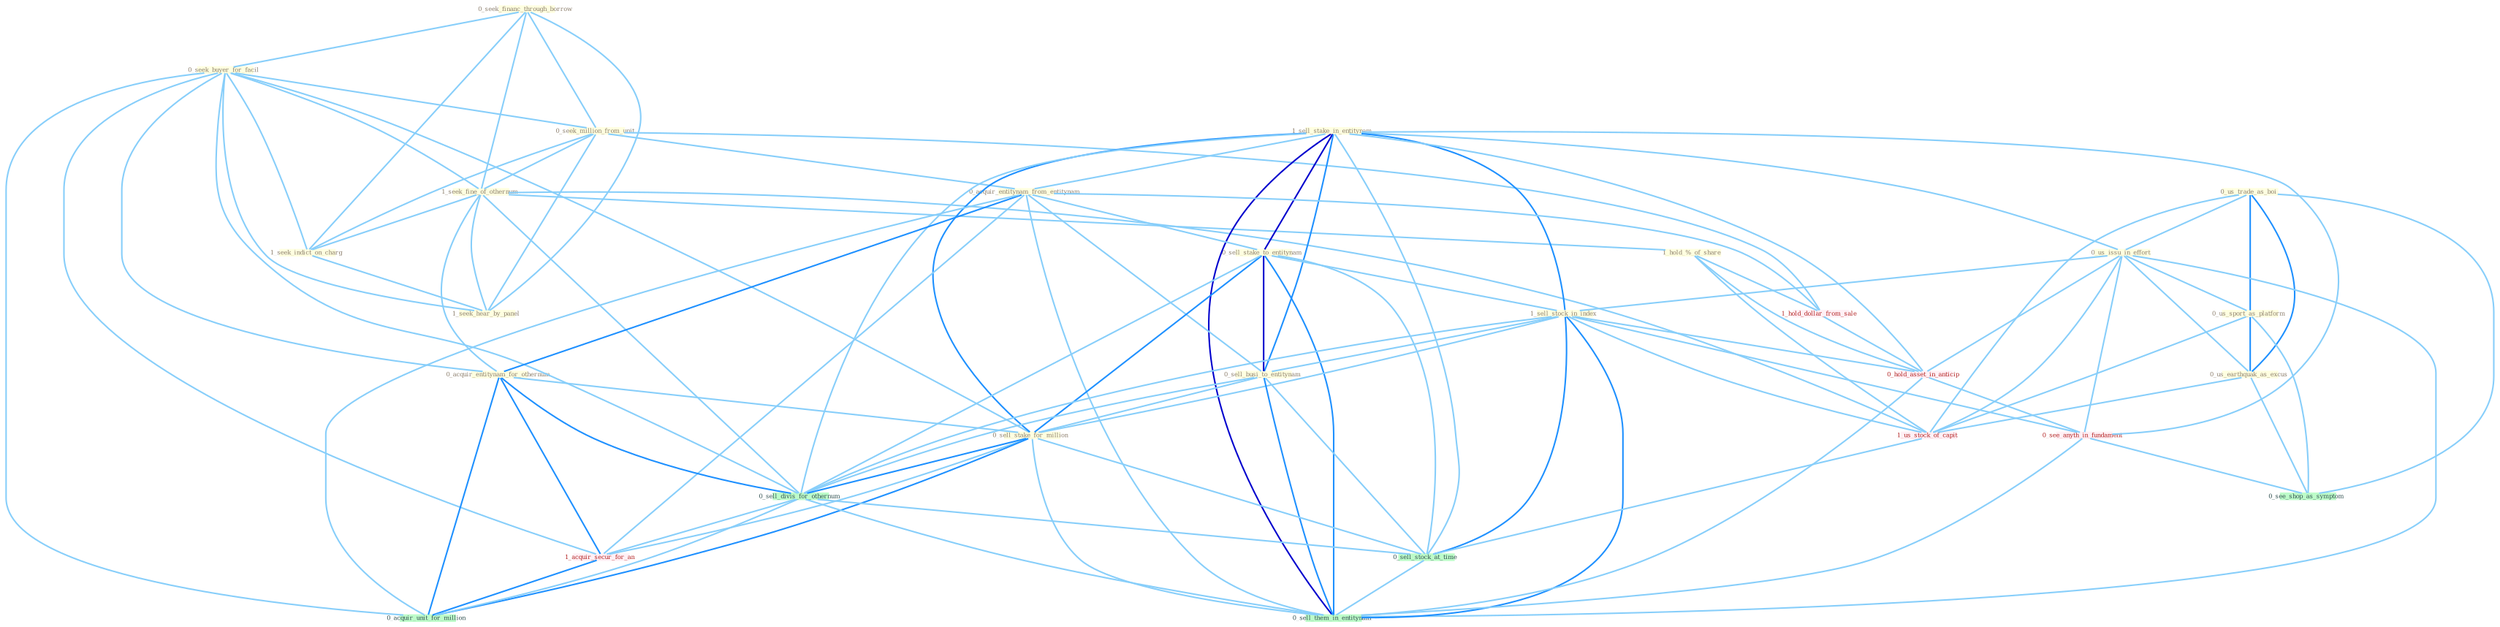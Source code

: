 Graph G{ 
    node
    [shape=polygon,style=filled,width=.5,height=.06,color="#BDFCC9",fixedsize=true,fontsize=4,
    fontcolor="#2f4f4f"];
    {node
    [color="#ffffe0", fontcolor="#8b7d6b"] "0_seek_financ_through_borrow " "0_us_trade_as_boi " "0_seek_buyer_for_facil " "0_seek_million_from_unit " "1_seek_fine_of_othernum " "1_hold_%_of_share " "1_sell_stake_in_entitynam " "0_us_issu_in_effort " "0_acquir_entitynam_from_entitynam " "0_us_sport_as_platform " "0_us_earthquak_as_excus " "1_seek_indict_on_charg " "1_seek_hear_by_panel " "0_acquir_entitynam_for_othernum " "0_sell_stake_to_entitynam " "1_sell_stock_in_index " "0_sell_busi_to_entitynam " "0_sell_stake_for_million "}
{node [color="#fff0f5", fontcolor="#b22222"] "1_acquir_secur_for_an " "1_us_stock_of_capit " "1_hold_dollar_from_sale " "0_hold_asset_in_anticip " "0_see_anyth_in_fundament "}
edge [color="#B0E2FF"];

	"0_seek_financ_through_borrow " -- "0_seek_buyer_for_facil " [w="1", color="#87cefa" ];
	"0_seek_financ_through_borrow " -- "0_seek_million_from_unit " [w="1", color="#87cefa" ];
	"0_seek_financ_through_borrow " -- "1_seek_fine_of_othernum " [w="1", color="#87cefa" ];
	"0_seek_financ_through_borrow " -- "1_seek_indict_on_charg " [w="1", color="#87cefa" ];
	"0_seek_financ_through_borrow " -- "1_seek_hear_by_panel " [w="1", color="#87cefa" ];
	"0_us_trade_as_boi " -- "0_us_issu_in_effort " [w="1", color="#87cefa" ];
	"0_us_trade_as_boi " -- "0_us_sport_as_platform " [w="2", color="#1e90ff" , len=0.8];
	"0_us_trade_as_boi " -- "0_us_earthquak_as_excus " [w="2", color="#1e90ff" , len=0.8];
	"0_us_trade_as_boi " -- "1_us_stock_of_capit " [w="1", color="#87cefa" ];
	"0_us_trade_as_boi " -- "0_see_shop_as_symptom " [w="1", color="#87cefa" ];
	"0_seek_buyer_for_facil " -- "0_seek_million_from_unit " [w="1", color="#87cefa" ];
	"0_seek_buyer_for_facil " -- "1_seek_fine_of_othernum " [w="1", color="#87cefa" ];
	"0_seek_buyer_for_facil " -- "1_seek_indict_on_charg " [w="1", color="#87cefa" ];
	"0_seek_buyer_for_facil " -- "1_seek_hear_by_panel " [w="1", color="#87cefa" ];
	"0_seek_buyer_for_facil " -- "0_acquir_entitynam_for_othernum " [w="1", color="#87cefa" ];
	"0_seek_buyer_for_facil " -- "0_sell_stake_for_million " [w="1", color="#87cefa" ];
	"0_seek_buyer_for_facil " -- "0_sell_divis_for_othernum " [w="1", color="#87cefa" ];
	"0_seek_buyer_for_facil " -- "1_acquir_secur_for_an " [w="1", color="#87cefa" ];
	"0_seek_buyer_for_facil " -- "0_acquir_unit_for_million " [w="1", color="#87cefa" ];
	"0_seek_million_from_unit " -- "1_seek_fine_of_othernum " [w="1", color="#87cefa" ];
	"0_seek_million_from_unit " -- "0_acquir_entitynam_from_entitynam " [w="1", color="#87cefa" ];
	"0_seek_million_from_unit " -- "1_seek_indict_on_charg " [w="1", color="#87cefa" ];
	"0_seek_million_from_unit " -- "1_seek_hear_by_panel " [w="1", color="#87cefa" ];
	"0_seek_million_from_unit " -- "1_hold_dollar_from_sale " [w="1", color="#87cefa" ];
	"1_seek_fine_of_othernum " -- "1_hold_%_of_share " [w="1", color="#87cefa" ];
	"1_seek_fine_of_othernum " -- "1_seek_indict_on_charg " [w="1", color="#87cefa" ];
	"1_seek_fine_of_othernum " -- "1_seek_hear_by_panel " [w="1", color="#87cefa" ];
	"1_seek_fine_of_othernum " -- "0_acquir_entitynam_for_othernum " [w="1", color="#87cefa" ];
	"1_seek_fine_of_othernum " -- "0_sell_divis_for_othernum " [w="1", color="#87cefa" ];
	"1_seek_fine_of_othernum " -- "1_us_stock_of_capit " [w="1", color="#87cefa" ];
	"1_hold_%_of_share " -- "1_us_stock_of_capit " [w="1", color="#87cefa" ];
	"1_hold_%_of_share " -- "1_hold_dollar_from_sale " [w="1", color="#87cefa" ];
	"1_hold_%_of_share " -- "0_hold_asset_in_anticip " [w="1", color="#87cefa" ];
	"1_sell_stake_in_entitynam " -- "0_us_issu_in_effort " [w="1", color="#87cefa" ];
	"1_sell_stake_in_entitynam " -- "0_acquir_entitynam_from_entitynam " [w="1", color="#87cefa" ];
	"1_sell_stake_in_entitynam " -- "0_sell_stake_to_entitynam " [w="3", color="#0000cd" , len=0.6];
	"1_sell_stake_in_entitynam " -- "1_sell_stock_in_index " [w="2", color="#1e90ff" , len=0.8];
	"1_sell_stake_in_entitynam " -- "0_sell_busi_to_entitynam " [w="2", color="#1e90ff" , len=0.8];
	"1_sell_stake_in_entitynam " -- "0_sell_stake_for_million " [w="2", color="#1e90ff" , len=0.8];
	"1_sell_stake_in_entitynam " -- "0_sell_divis_for_othernum " [w="1", color="#87cefa" ];
	"1_sell_stake_in_entitynam " -- "0_hold_asset_in_anticip " [w="1", color="#87cefa" ];
	"1_sell_stake_in_entitynam " -- "0_sell_stock_at_time " [w="1", color="#87cefa" ];
	"1_sell_stake_in_entitynam " -- "0_see_anyth_in_fundament " [w="1", color="#87cefa" ];
	"1_sell_stake_in_entitynam " -- "0_sell_them_in_entitynam " [w="3", color="#0000cd" , len=0.6];
	"0_us_issu_in_effort " -- "0_us_sport_as_platform " [w="1", color="#87cefa" ];
	"0_us_issu_in_effort " -- "0_us_earthquak_as_excus " [w="1", color="#87cefa" ];
	"0_us_issu_in_effort " -- "1_sell_stock_in_index " [w="1", color="#87cefa" ];
	"0_us_issu_in_effort " -- "1_us_stock_of_capit " [w="1", color="#87cefa" ];
	"0_us_issu_in_effort " -- "0_hold_asset_in_anticip " [w="1", color="#87cefa" ];
	"0_us_issu_in_effort " -- "0_see_anyth_in_fundament " [w="1", color="#87cefa" ];
	"0_us_issu_in_effort " -- "0_sell_them_in_entitynam " [w="1", color="#87cefa" ];
	"0_acquir_entitynam_from_entitynam " -- "0_acquir_entitynam_for_othernum " [w="2", color="#1e90ff" , len=0.8];
	"0_acquir_entitynam_from_entitynam " -- "0_sell_stake_to_entitynam " [w="1", color="#87cefa" ];
	"0_acquir_entitynam_from_entitynam " -- "0_sell_busi_to_entitynam " [w="1", color="#87cefa" ];
	"0_acquir_entitynam_from_entitynam " -- "1_acquir_secur_for_an " [w="1", color="#87cefa" ];
	"0_acquir_entitynam_from_entitynam " -- "1_hold_dollar_from_sale " [w="1", color="#87cefa" ];
	"0_acquir_entitynam_from_entitynam " -- "0_acquir_unit_for_million " [w="1", color="#87cefa" ];
	"0_acquir_entitynam_from_entitynam " -- "0_sell_them_in_entitynam " [w="1", color="#87cefa" ];
	"0_us_sport_as_platform " -- "0_us_earthquak_as_excus " [w="2", color="#1e90ff" , len=0.8];
	"0_us_sport_as_platform " -- "1_us_stock_of_capit " [w="1", color="#87cefa" ];
	"0_us_sport_as_platform " -- "0_see_shop_as_symptom " [w="1", color="#87cefa" ];
	"0_us_earthquak_as_excus " -- "1_us_stock_of_capit " [w="1", color="#87cefa" ];
	"0_us_earthquak_as_excus " -- "0_see_shop_as_symptom " [w="1", color="#87cefa" ];
	"1_seek_indict_on_charg " -- "1_seek_hear_by_panel " [w="1", color="#87cefa" ];
	"0_acquir_entitynam_for_othernum " -- "0_sell_stake_for_million " [w="1", color="#87cefa" ];
	"0_acquir_entitynam_for_othernum " -- "0_sell_divis_for_othernum " [w="2", color="#1e90ff" , len=0.8];
	"0_acquir_entitynam_for_othernum " -- "1_acquir_secur_for_an " [w="2", color="#1e90ff" , len=0.8];
	"0_acquir_entitynam_for_othernum " -- "0_acquir_unit_for_million " [w="2", color="#1e90ff" , len=0.8];
	"0_sell_stake_to_entitynam " -- "1_sell_stock_in_index " [w="1", color="#87cefa" ];
	"0_sell_stake_to_entitynam " -- "0_sell_busi_to_entitynam " [w="3", color="#0000cd" , len=0.6];
	"0_sell_stake_to_entitynam " -- "0_sell_stake_for_million " [w="2", color="#1e90ff" , len=0.8];
	"0_sell_stake_to_entitynam " -- "0_sell_divis_for_othernum " [w="1", color="#87cefa" ];
	"0_sell_stake_to_entitynam " -- "0_sell_stock_at_time " [w="1", color="#87cefa" ];
	"0_sell_stake_to_entitynam " -- "0_sell_them_in_entitynam " [w="2", color="#1e90ff" , len=0.8];
	"1_sell_stock_in_index " -- "0_sell_busi_to_entitynam " [w="1", color="#87cefa" ];
	"1_sell_stock_in_index " -- "0_sell_stake_for_million " [w="1", color="#87cefa" ];
	"1_sell_stock_in_index " -- "0_sell_divis_for_othernum " [w="1", color="#87cefa" ];
	"1_sell_stock_in_index " -- "1_us_stock_of_capit " [w="1", color="#87cefa" ];
	"1_sell_stock_in_index " -- "0_hold_asset_in_anticip " [w="1", color="#87cefa" ];
	"1_sell_stock_in_index " -- "0_sell_stock_at_time " [w="2", color="#1e90ff" , len=0.8];
	"1_sell_stock_in_index " -- "0_see_anyth_in_fundament " [w="1", color="#87cefa" ];
	"1_sell_stock_in_index " -- "0_sell_them_in_entitynam " [w="2", color="#1e90ff" , len=0.8];
	"0_sell_busi_to_entitynam " -- "0_sell_stake_for_million " [w="1", color="#87cefa" ];
	"0_sell_busi_to_entitynam " -- "0_sell_divis_for_othernum " [w="1", color="#87cefa" ];
	"0_sell_busi_to_entitynam " -- "0_sell_stock_at_time " [w="1", color="#87cefa" ];
	"0_sell_busi_to_entitynam " -- "0_sell_them_in_entitynam " [w="2", color="#1e90ff" , len=0.8];
	"0_sell_stake_for_million " -- "0_sell_divis_for_othernum " [w="2", color="#1e90ff" , len=0.8];
	"0_sell_stake_for_million " -- "1_acquir_secur_for_an " [w="1", color="#87cefa" ];
	"0_sell_stake_for_million " -- "0_sell_stock_at_time " [w="1", color="#87cefa" ];
	"0_sell_stake_for_million " -- "0_acquir_unit_for_million " [w="2", color="#1e90ff" , len=0.8];
	"0_sell_stake_for_million " -- "0_sell_them_in_entitynam " [w="1", color="#87cefa" ];
	"0_sell_divis_for_othernum " -- "1_acquir_secur_for_an " [w="1", color="#87cefa" ];
	"0_sell_divis_for_othernum " -- "0_sell_stock_at_time " [w="1", color="#87cefa" ];
	"0_sell_divis_for_othernum " -- "0_acquir_unit_for_million " [w="1", color="#87cefa" ];
	"0_sell_divis_for_othernum " -- "0_sell_them_in_entitynam " [w="1", color="#87cefa" ];
	"1_acquir_secur_for_an " -- "0_acquir_unit_for_million " [w="2", color="#1e90ff" , len=0.8];
	"1_us_stock_of_capit " -- "0_sell_stock_at_time " [w="1", color="#87cefa" ];
	"1_hold_dollar_from_sale " -- "0_hold_asset_in_anticip " [w="1", color="#87cefa" ];
	"0_hold_asset_in_anticip " -- "0_see_anyth_in_fundament " [w="1", color="#87cefa" ];
	"0_hold_asset_in_anticip " -- "0_sell_them_in_entitynam " [w="1", color="#87cefa" ];
	"0_sell_stock_at_time " -- "0_sell_them_in_entitynam " [w="1", color="#87cefa" ];
	"0_see_anyth_in_fundament " -- "0_see_shop_as_symptom " [w="1", color="#87cefa" ];
	"0_see_anyth_in_fundament " -- "0_sell_them_in_entitynam " [w="1", color="#87cefa" ];
}